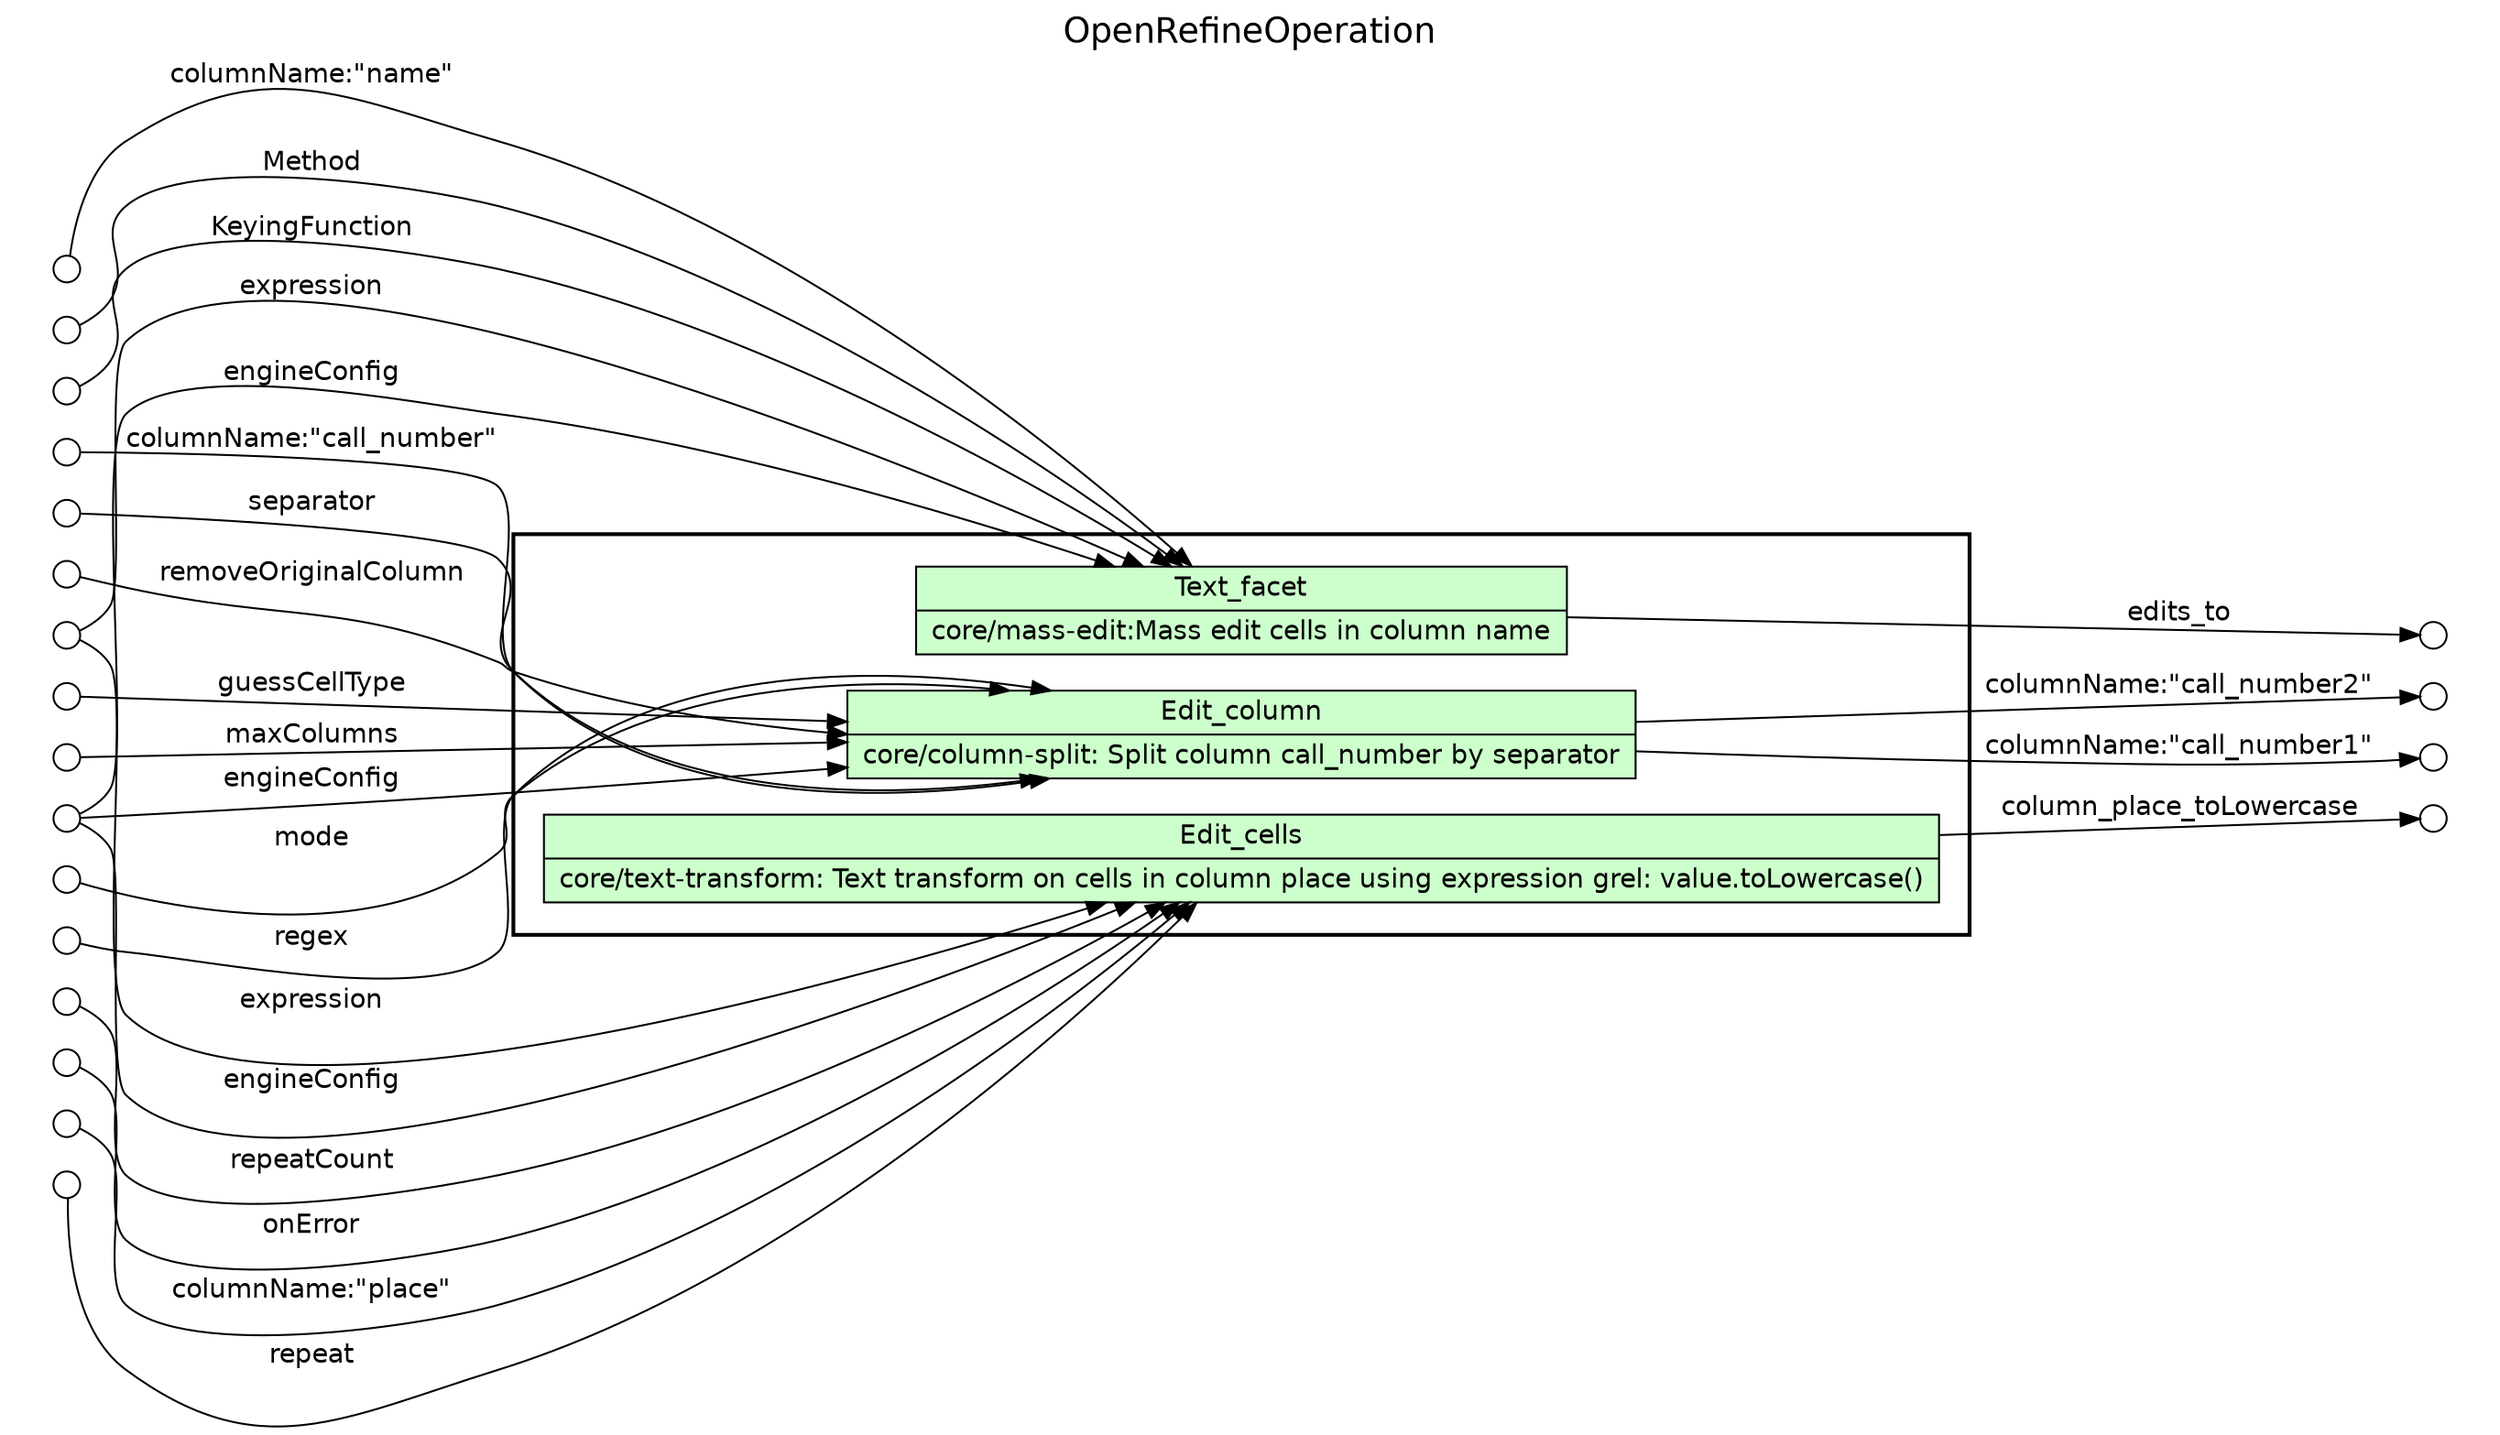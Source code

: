 digraph Workflow {
rankdir=LR
fontname=Helvetica; fontsize=18; labelloc=t
label=OpenRefineOperation
subgraph cluster_workflow_box_outer { label=""; color=black; penwidth=2
subgraph cluster_workflow_box_inner { label=""; penwidth=0
node[shape=box style=filled fillcolor="#CCFFCC" peripheries=1 fontname=Helvetica]
Edit_column [shape=record rankdir=LR label="{{<f0> Edit_column |<f1> core/column-split\: Split column call_number by separator}}"];
Edit_cells [shape=record rankdir=LR label="{{<f0> Edit_cells |<f1> core/text-transform\: Text transform on cells in column place using expression grel\: value.toLowercase()}}"];
node[shape=box style=filled fillcolor="#CCFFCC" peripheries=2 fontname=Helvetica]
Text_facet [shape=record rankdir=LR label="{{<f0> Text_facet |<f1> core/mass-edit\:Mass edit cells in column name}}"];
edge[fontname=Helvetica]
}}
subgraph cluster_input_ports_group_outer { label=""; penwidth=0
subgraph cluster_input_ports_group_inner { label=""; penwidth=0
node[shape=circle style=filled fillcolor="#FFFFFF" peripheries=1 fontname=Helvetica width=0.2]
"columnName:\"name\"_input_port" [label=""]
"columnName:\"call_number\"_input_port" [label=""]
"columnName:\"place\"_input_port" [label=""]
engineConfig_input_port [label=""]
expression_input_port [label=""]
Method_input_port [label=""]
KeyingFunction_input_port [label=""]
separator_input_port [label=""]
guessCellType_input_port [label=""]
removeOriginalColumn_input_port [label=""]
mode_input_port [label=""]
regex_input_port [label=""]
maxColumns_input_port [label=""]
onError_input_port [label=""]
repeat_input_port [label=""]
repeatCount_input_port [label=""]
}}
subgraph cluster_output_ports_group_outer { label=""; penwidth=0
subgraph cluster_output_ports_group_inner { label=""; penwidth=0
node[shape=circle style=filled fillcolor="#FFFFFF" peripheries=1 fontname=Helvetica width=0.2]
edits_to_output_port [label=""]
"columnName:\"call_number1\"_output_port" [label=""]
"columnName:\"call_number2\"_output_port" [label=""]
column_place_toLowercase_output_port [label=""]
}}
edge[fontname=Helvetica]
"columnName:\"name\"_input_port" -> Text_facet [label="columnName:\"name\""]
engineConfig_input_port -> Text_facet [label=engineConfig]
engineConfig_input_port -> Edit_column [label=engineConfig]
engineConfig_input_port -> Edit_cells [label=engineConfig]
expression_input_port -> Text_facet [label=expression]
expression_input_port -> Edit_cells [label=expression]
Method_input_port -> Text_facet [label=Method]
KeyingFunction_input_port -> Text_facet [label=KeyingFunction]
"columnName:\"call_number\"_input_port" -> Edit_column [label="columnName:\"call_number\""]
separator_input_port -> Edit_column [label=separator]
guessCellType_input_port -> Edit_column [label=guessCellType]
removeOriginalColumn_input_port -> Edit_column [label=removeOriginalColumn]
mode_input_port -> Edit_column [label=mode]
regex_input_port -> Edit_column [label=regex]
maxColumns_input_port -> Edit_column [label=maxColumns]
"columnName:\"place\"_input_port" -> Edit_cells [label="columnName:\"place\""]
onError_input_port -> Edit_cells [label=onError]
repeat_input_port -> Edit_cells [label=repeat]
repeatCount_input_port -> Edit_cells [label=repeatCount]
edge[fontname=Helvetica]
Text_facet -> edits_to_output_port [label=edits_to]
Edit_column -> "columnName:\"call_number1\"_output_port" [label="columnName:\"call_number1\""]
Edit_column -> "columnName:\"call_number2\"_output_port" [label="columnName:\"call_number2\""]
Edit_cells -> column_place_toLowercase_output_port [label=column_place_toLowercase]
}
